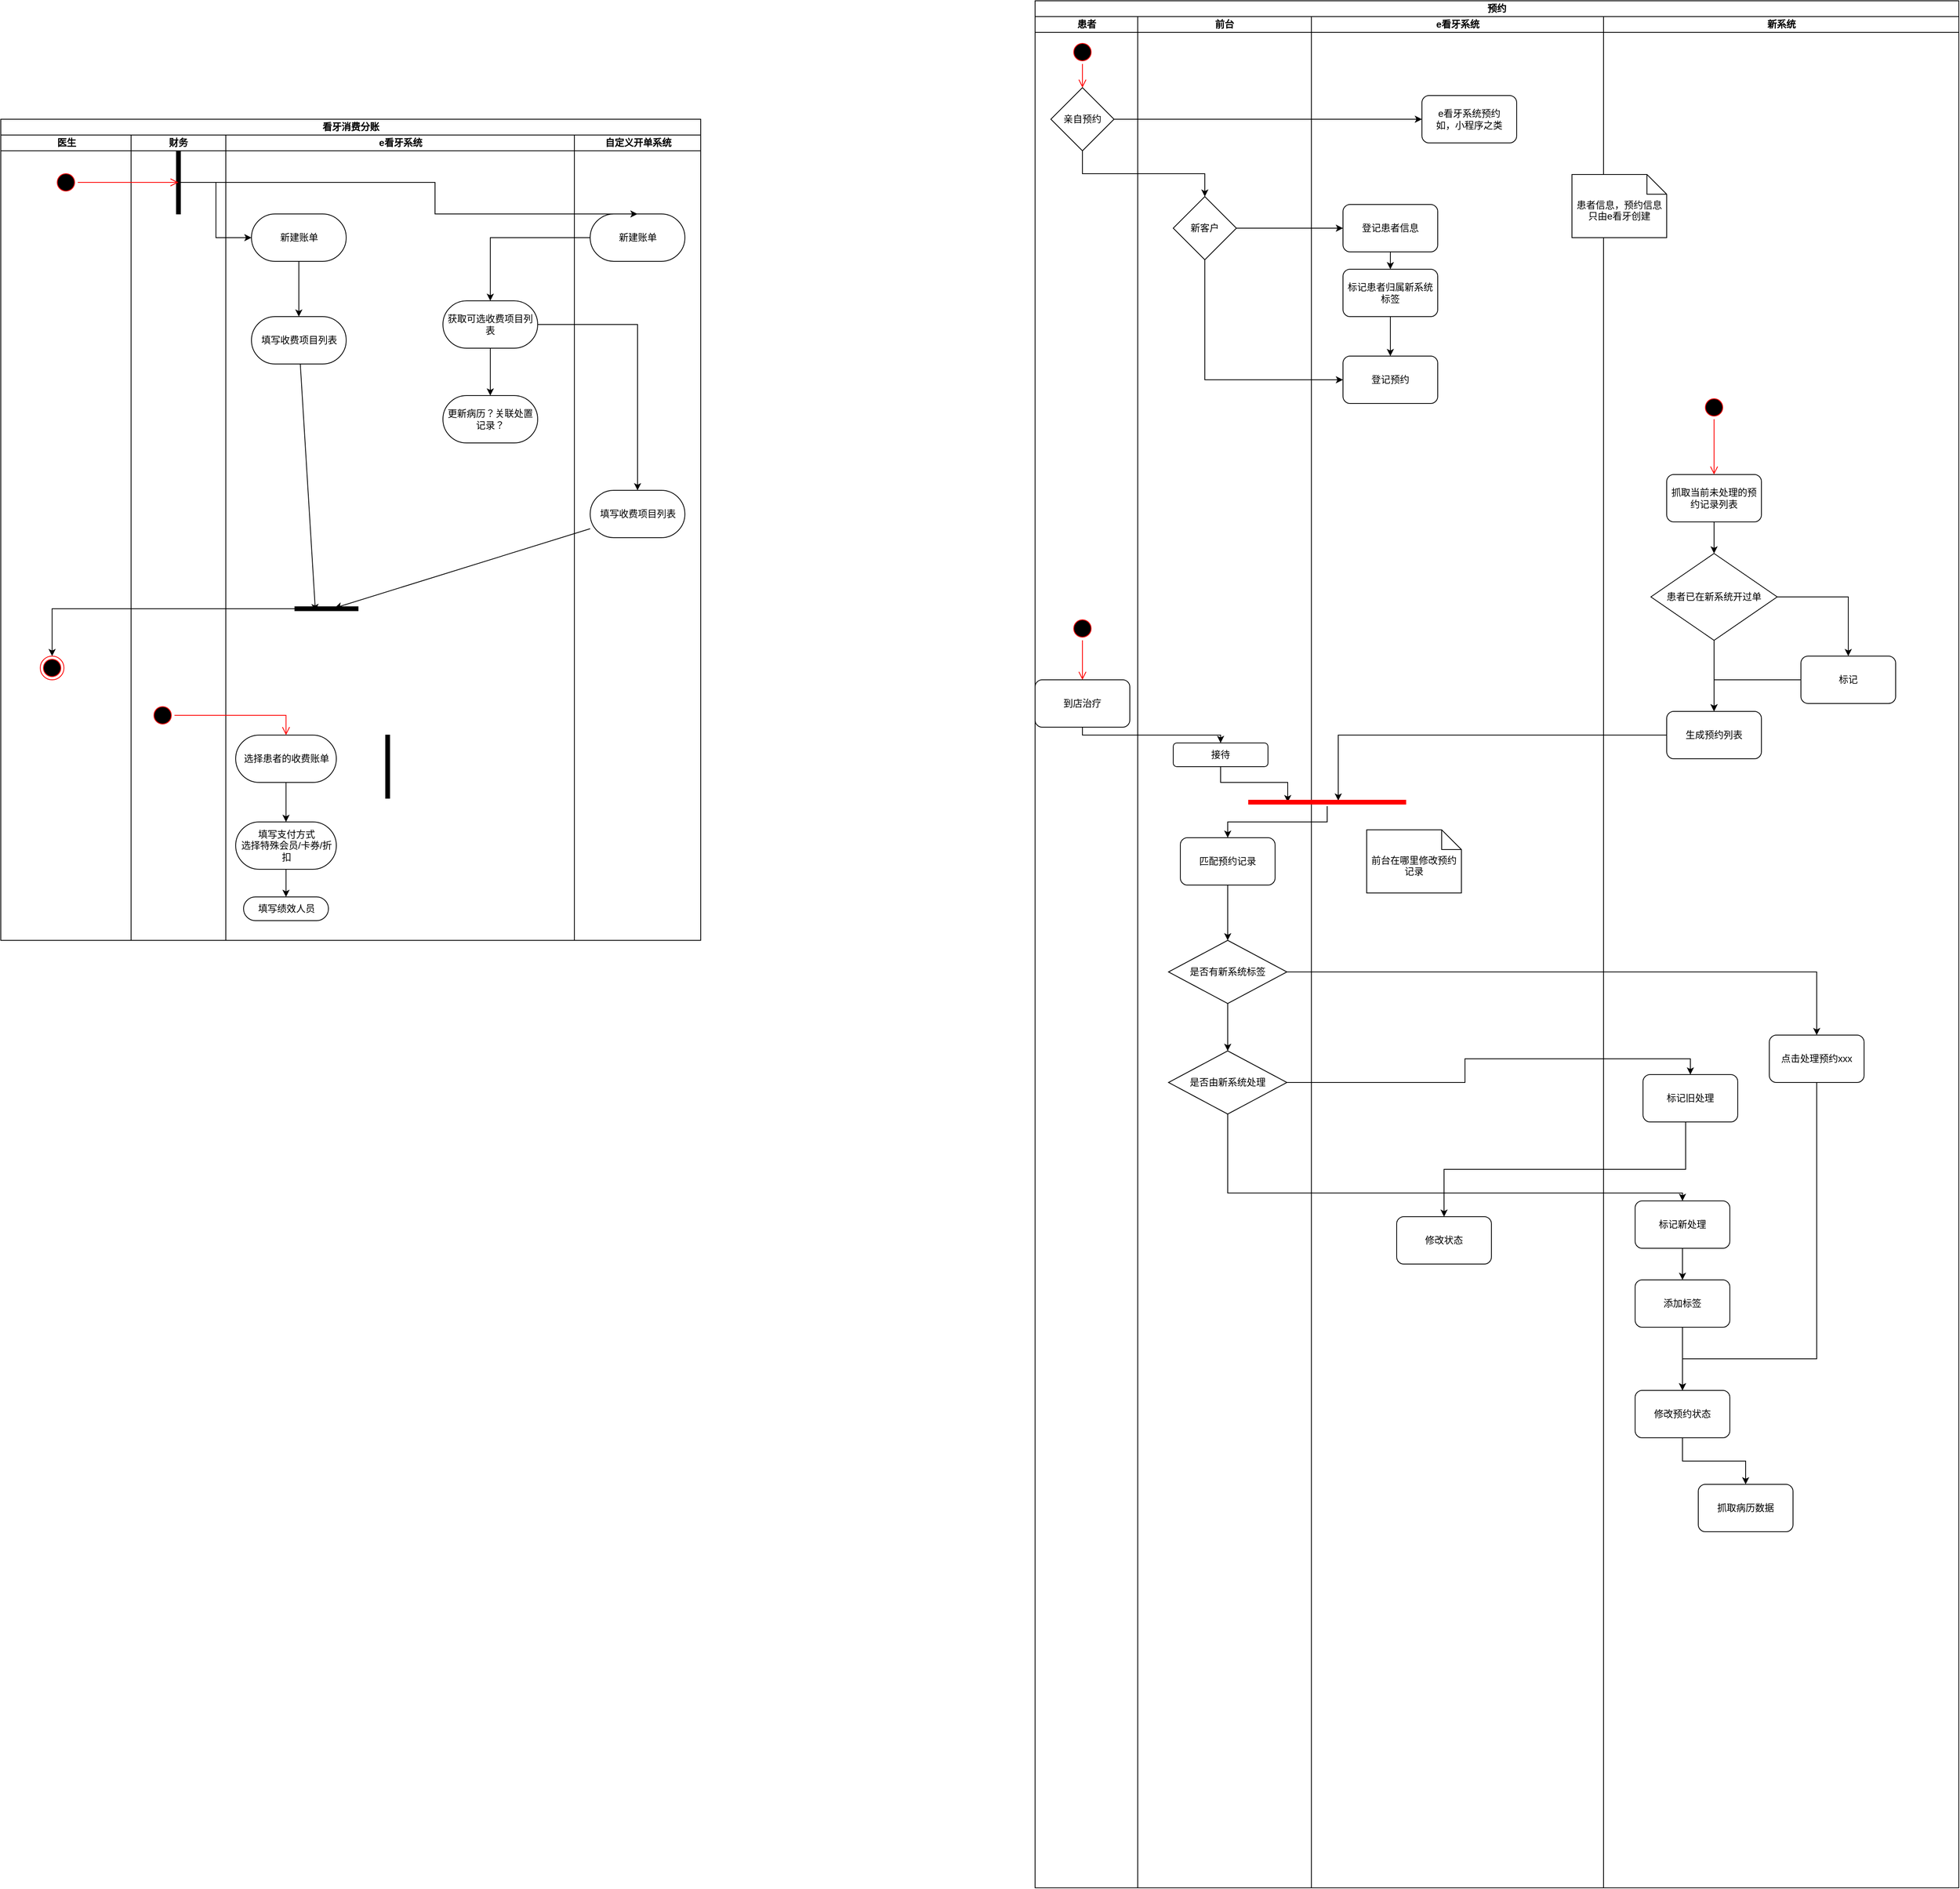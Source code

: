 <mxfile version="22.1.18" type="github">
  <diagram id="prtHgNgQTEPvFCAcTncT" name="Page-1">
    <mxGraphModel dx="1338" dy="2212" grid="1" gridSize="10" guides="1" tooltips="1" connect="1" arrows="1" fold="1" page="1" pageScale="1" pageWidth="827" pageHeight="1169" math="0" shadow="0">
      <root>
        <mxCell id="0" />
        <mxCell id="1" parent="0" />
        <mxCell id="NN635VMZ_w_ewftMYnQy-2" value="&lt;div&gt;看牙消费分账&lt;/div&gt;" style="swimlane;html=1;childLayout=stackLayout;resizeParent=1;resizeParentMax=0;startSize=20;whiteSpace=wrap;" parent="1" vertex="1">
          <mxGeometry x="190" y="-590" width="886.5" height="1040" as="geometry" />
        </mxCell>
        <mxCell id="NN635VMZ_w_ewftMYnQy-3" value="医生" style="swimlane;html=1;startSize=20;" parent="NN635VMZ_w_ewftMYnQy-2" vertex="1">
          <mxGeometry y="20" width="165" height="1020" as="geometry" />
        </mxCell>
        <mxCell id="NN635VMZ_w_ewftMYnQy-6" value="" style="ellipse;html=1;shape=startState;fillColor=#000000;strokeColor=#ff0000;" parent="NN635VMZ_w_ewftMYnQy-3" vertex="1">
          <mxGeometry x="67.5" y="45" width="30" height="30" as="geometry" />
        </mxCell>
        <mxCell id="BlmATw8NnWC_l-WFtzMo-16" value="" style="ellipse;html=1;shape=endState;fillColor=#000000;strokeColor=#ff0000;" vertex="1" parent="NN635VMZ_w_ewftMYnQy-3">
          <mxGeometry x="50" y="660" width="30" height="30" as="geometry" />
        </mxCell>
        <mxCell id="BlmATw8NnWC_l-WFtzMo-1" value="财务" style="swimlane;startSize=20;whiteSpace=wrap;html=1;" vertex="1" parent="NN635VMZ_w_ewftMYnQy-2">
          <mxGeometry x="165" y="20" width="120" height="1020" as="geometry" />
        </mxCell>
        <mxCell id="BlmATw8NnWC_l-WFtzMo-46" value="" style="html=1;points=[];perimeter=orthogonalPerimeter;fillColor=strokeColor;" vertex="1" parent="BlmATw8NnWC_l-WFtzMo-1">
          <mxGeometry x="57.5" y="20" width="5" height="80" as="geometry" />
        </mxCell>
        <mxCell id="NN635VMZ_w_ewftMYnQy-7" value="" style="edgeStyle=orthogonalEdgeStyle;html=1;verticalAlign=bottom;endArrow=open;endSize=8;strokeColor=#ff0000;rounded=0;entryX=0.5;entryY=0.5;entryDx=0;entryDy=0;entryPerimeter=0;" parent="NN635VMZ_w_ewftMYnQy-2" source="NN635VMZ_w_ewftMYnQy-6" target="BlmATw8NnWC_l-WFtzMo-46" edge="1">
          <mxGeometry relative="1" as="geometry">
            <mxPoint x="60" y="140" as="targetPoint" />
          </mxGeometry>
        </mxCell>
        <mxCell id="NN635VMZ_w_ewftMYnQy-4" value="&lt;div&gt;e看牙系统&lt;/div&gt;" style="swimlane;html=1;startSize=20;" parent="NN635VMZ_w_ewftMYnQy-2" vertex="1">
          <mxGeometry x="285" y="20" width="441.5" height="1020" as="geometry" />
        </mxCell>
        <mxCell id="BlmATw8NnWC_l-WFtzMo-42" style="edgeStyle=orthogonalEdgeStyle;rounded=0;orthogonalLoop=1;jettySize=auto;html=1;" edge="1" parent="NN635VMZ_w_ewftMYnQy-4" source="NN635VMZ_w_ewftMYnQy-23" target="BlmATw8NnWC_l-WFtzMo-2">
          <mxGeometry relative="1" as="geometry" />
        </mxCell>
        <mxCell id="NN635VMZ_w_ewftMYnQy-23" value="&lt;div&gt;新建账单&lt;/div&gt;" style="rounded=1;whiteSpace=wrap;html=1;arcSize=50;" parent="NN635VMZ_w_ewftMYnQy-4" vertex="1">
          <mxGeometry x="32.5" y="100" width="120" height="60" as="geometry" />
        </mxCell>
        <mxCell id="BlmATw8NnWC_l-WFtzMo-2" value="&lt;div&gt;填写收费项目列表&lt;/div&gt;" style="rounded=1;whiteSpace=wrap;html=1;arcSize=50;" vertex="1" parent="NN635VMZ_w_ewftMYnQy-4">
          <mxGeometry x="32.5" y="230" width="120" height="60" as="geometry" />
        </mxCell>
        <mxCell id="BlmATw8NnWC_l-WFtzMo-36" value="" style="html=1;points=[];perimeter=orthogonalPerimeter;fillColor=strokeColor;rotation=90;" vertex="1" parent="NN635VMZ_w_ewftMYnQy-4">
          <mxGeometry x="125" y="560" width="5" height="80" as="geometry" />
        </mxCell>
        <mxCell id="BlmATw8NnWC_l-WFtzMo-40" style="rounded=0;orthogonalLoop=1;jettySize=auto;html=1;entryX=1.1;entryY=0.675;entryDx=0;entryDy=0;entryPerimeter=0;" edge="1" parent="NN635VMZ_w_ewftMYnQy-4" source="BlmATw8NnWC_l-WFtzMo-2" target="BlmATw8NnWC_l-WFtzMo-36">
          <mxGeometry relative="1" as="geometry" />
        </mxCell>
        <mxCell id="BlmATw8NnWC_l-WFtzMo-12" value="" style="ellipse;html=1;shape=startState;fillColor=#000000;strokeColor=#ff0000;" vertex="1" parent="NN635VMZ_w_ewftMYnQy-4">
          <mxGeometry x="-95" y="720" width="30" height="30" as="geometry" />
        </mxCell>
        <mxCell id="BlmATw8NnWC_l-WFtzMo-20" value="" style="edgeStyle=orthogonalEdgeStyle;rounded=0;orthogonalLoop=1;jettySize=auto;html=1;" edge="1" parent="NN635VMZ_w_ewftMYnQy-4" source="BlmATw8NnWC_l-WFtzMo-22" target="BlmATw8NnWC_l-WFtzMo-19">
          <mxGeometry relative="1" as="geometry" />
        </mxCell>
        <mxCell id="BlmATw8NnWC_l-WFtzMo-18" value="&lt;div&gt;选择患者的收费账单&lt;/div&gt;" style="html=1;dashed=0;whiteSpace=wrap;shape=mxgraph.dfd.start" vertex="1" parent="NN635VMZ_w_ewftMYnQy-4">
          <mxGeometry x="12.5" y="760" width="127.5" height="60" as="geometry" />
        </mxCell>
        <mxCell id="BlmATw8NnWC_l-WFtzMo-19" value="&lt;div&gt;填写绩效人员&lt;/div&gt;" style="html=1;dashed=0;whiteSpace=wrap;shape=mxgraph.dfd.start" vertex="1" parent="NN635VMZ_w_ewftMYnQy-4">
          <mxGeometry x="22.5" y="965" width="107.5" height="30" as="geometry" />
        </mxCell>
        <mxCell id="BlmATw8NnWC_l-WFtzMo-22" value="&lt;div&gt;填写支付方式&lt;/div&gt;&lt;div&gt;选择特殊会员/卡券/折扣&lt;/div&gt;" style="html=1;dashed=0;whiteSpace=wrap;shape=mxgraph.dfd.start" vertex="1" parent="NN635VMZ_w_ewftMYnQy-4">
          <mxGeometry x="12.5" y="870" width="127.5" height="60" as="geometry" />
        </mxCell>
        <mxCell id="BlmATw8NnWC_l-WFtzMo-24" value="" style="edgeStyle=orthogonalEdgeStyle;rounded=0;orthogonalLoop=1;jettySize=auto;html=1;" edge="1" parent="NN635VMZ_w_ewftMYnQy-4" source="BlmATw8NnWC_l-WFtzMo-18" target="BlmATw8NnWC_l-WFtzMo-22">
          <mxGeometry relative="1" as="geometry">
            <mxPoint x="528" y="440" as="sourcePoint" />
            <mxPoint x="528" y="520" as="targetPoint" />
          </mxGeometry>
        </mxCell>
        <mxCell id="BlmATw8NnWC_l-WFtzMo-13" value="" style="edgeStyle=orthogonalEdgeStyle;html=1;verticalAlign=bottom;endArrow=open;endSize=8;strokeColor=#ff0000;rounded=0;" edge="1" source="BlmATw8NnWC_l-WFtzMo-12" parent="NN635VMZ_w_ewftMYnQy-4" target="BlmATw8NnWC_l-WFtzMo-18">
          <mxGeometry relative="1" as="geometry">
            <mxPoint x="-80" y="810" as="targetPoint" />
          </mxGeometry>
        </mxCell>
        <mxCell id="BlmATw8NnWC_l-WFtzMo-35" value="" style="html=1;points=[];perimeter=orthogonalPerimeter;fillColor=strokeColor;" vertex="1" parent="NN635VMZ_w_ewftMYnQy-4">
          <mxGeometry x="202.5" y="760" width="5" height="80" as="geometry" />
        </mxCell>
        <mxCell id="BlmATw8NnWC_l-WFtzMo-58" value="" style="edgeStyle=orthogonalEdgeStyle;rounded=0;orthogonalLoop=1;jettySize=auto;html=1;" edge="1" parent="NN635VMZ_w_ewftMYnQy-4" source="BlmATw8NnWC_l-WFtzMo-53" target="BlmATw8NnWC_l-WFtzMo-57">
          <mxGeometry relative="1" as="geometry" />
        </mxCell>
        <mxCell id="BlmATw8NnWC_l-WFtzMo-53" value="获取可选收费项目列表" style="rounded=1;whiteSpace=wrap;html=1;arcSize=50;" vertex="1" parent="NN635VMZ_w_ewftMYnQy-4">
          <mxGeometry x="275" y="210" width="120" height="60" as="geometry" />
        </mxCell>
        <mxCell id="BlmATw8NnWC_l-WFtzMo-57" value="&lt;div&gt;更新病历？关联处置记录？&lt;/div&gt;" style="rounded=1;whiteSpace=wrap;html=1;arcSize=50;" vertex="1" parent="NN635VMZ_w_ewftMYnQy-4">
          <mxGeometry x="275" y="330" width="120" height="60" as="geometry" />
        </mxCell>
        <mxCell id="BlmATw8NnWC_l-WFtzMo-27" value="&amp;nbsp;" style="shape=image;html=1;verticalAlign=top;verticalLabelPosition=bottom;labelBackgroundColor=#ffffff;imageAspect=0;aspect=fixed;image=https://saas.bk-cdn.com/t/85ce448e-bb65-4fd8-bacd-82db385941dc/u/5a8fc4cb-9b47-4f46-bc4c-df9f76cc293e/1658370781379/image.png;" vertex="1" parent="NN635VMZ_w_ewftMYnQy-4">
          <mxGeometry x="228.5" y="790" width="213" height="128" as="geometry" />
        </mxCell>
        <mxCell id="NN635VMZ_w_ewftMYnQy-5" value="&lt;div&gt;自定义开单系统&lt;/div&gt;" style="swimlane;html=1;startSize=20;" parent="NN635VMZ_w_ewftMYnQy-2" vertex="1">
          <mxGeometry x="726.5" y="20" width="160" height="1020" as="geometry" />
        </mxCell>
        <mxCell id="BlmATw8NnWC_l-WFtzMo-43" value="&lt;div&gt;新建账单&lt;/div&gt;" style="rounded=1;whiteSpace=wrap;html=1;arcSize=50;" vertex="1" parent="NN635VMZ_w_ewftMYnQy-5">
          <mxGeometry x="20" y="100" width="120" height="60" as="geometry" />
        </mxCell>
        <mxCell id="BlmATw8NnWC_l-WFtzMo-44" value="&lt;div&gt;填写收费项目列表&lt;/div&gt;" style="rounded=1;whiteSpace=wrap;html=1;arcSize=50;" vertex="1" parent="NN635VMZ_w_ewftMYnQy-5">
          <mxGeometry x="20" y="450" width="120" height="60" as="geometry" />
        </mxCell>
        <mxCell id="BlmATw8NnWC_l-WFtzMo-38" style="rounded=0;orthogonalLoop=1;jettySize=auto;html=1;entryX=0.3;entryY=0.369;entryDx=0;entryDy=0;entryPerimeter=0;" edge="1" parent="NN635VMZ_w_ewftMYnQy-2" source="BlmATw8NnWC_l-WFtzMo-44" target="BlmATw8NnWC_l-WFtzMo-36">
          <mxGeometry relative="1" as="geometry">
            <mxPoint x="500" y="317.587" as="sourcePoint" />
          </mxGeometry>
        </mxCell>
        <mxCell id="BlmATw8NnWC_l-WFtzMo-41" style="edgeStyle=orthogonalEdgeStyle;rounded=0;orthogonalLoop=1;jettySize=auto;html=1;" edge="1" parent="NN635VMZ_w_ewftMYnQy-2" source="BlmATw8NnWC_l-WFtzMo-36" target="BlmATw8NnWC_l-WFtzMo-16">
          <mxGeometry relative="1" as="geometry" />
        </mxCell>
        <mxCell id="BlmATw8NnWC_l-WFtzMo-50" value="" style="edgeStyle=orthogonalEdgeStyle;rounded=0;orthogonalLoop=1;jettySize=auto;html=1;" edge="1" parent="NN635VMZ_w_ewftMYnQy-2" source="BlmATw8NnWC_l-WFtzMo-46" target="NN635VMZ_w_ewftMYnQy-23">
          <mxGeometry relative="1" as="geometry" />
        </mxCell>
        <mxCell id="BlmATw8NnWC_l-WFtzMo-51" style="edgeStyle=orthogonalEdgeStyle;rounded=0;orthogonalLoop=1;jettySize=auto;html=1;entryX=0.5;entryY=0;entryDx=0;entryDy=0;" edge="1" parent="NN635VMZ_w_ewftMYnQy-2" source="BlmATw8NnWC_l-WFtzMo-46" target="BlmATw8NnWC_l-WFtzMo-43">
          <mxGeometry relative="1" as="geometry">
            <Array as="points">
              <mxPoint x="550" y="80" />
              <mxPoint x="550" y="120" />
            </Array>
          </mxGeometry>
        </mxCell>
        <mxCell id="BlmATw8NnWC_l-WFtzMo-45" style="edgeStyle=orthogonalEdgeStyle;rounded=0;orthogonalLoop=1;jettySize=auto;html=1;" edge="1" parent="NN635VMZ_w_ewftMYnQy-2" source="BlmATw8NnWC_l-WFtzMo-53" target="BlmATw8NnWC_l-WFtzMo-44">
          <mxGeometry relative="1" as="geometry" />
        </mxCell>
        <mxCell id="BlmATw8NnWC_l-WFtzMo-54" value="" style="edgeStyle=orthogonalEdgeStyle;rounded=0;orthogonalLoop=1;jettySize=auto;html=1;" edge="1" parent="NN635VMZ_w_ewftMYnQy-2" source="BlmATw8NnWC_l-WFtzMo-43" target="BlmATw8NnWC_l-WFtzMo-53">
          <mxGeometry relative="1" as="geometry">
            <mxPoint x="1235" y="-160" as="sourcePoint" />
            <mxPoint x="1235" y="130" as="targetPoint" />
          </mxGeometry>
        </mxCell>
        <mxCell id="BlmATw8NnWC_l-WFtzMo-28" value="" style="shape=image;html=1;verticalAlign=top;verticalLabelPosition=bottom;labelBackgroundColor=#ffffff;imageAspect=0;aspect=fixed;image=https://saas.bk-cdn.com/t/85ce448e-bb65-4fd8-bacd-82db385941dc/u/5a8fc4cb-9b47-4f46-bc4c-df9f76cc293e/1658370717369/image.png;" vertex="1" parent="1">
          <mxGeometry x="1050" y="-300" width="339" height="128" as="geometry" />
        </mxCell>
        <mxCell id="NN635VMZ_w_ewftMYnQy-15" value="预约" style="swimlane;html=1;childLayout=stackLayout;resizeParent=1;resizeParentMax=0;startSize=20;whiteSpace=wrap;" parent="1" vertex="1">
          <mxGeometry x="1500" y="-740" width="1170" height="2390" as="geometry" />
        </mxCell>
        <mxCell id="NN635VMZ_w_ewftMYnQy-16" value="患者" style="swimlane;html=1;startSize=20;" parent="NN635VMZ_w_ewftMYnQy-15" vertex="1">
          <mxGeometry y="20" width="130" height="2370" as="geometry" />
        </mxCell>
        <mxCell id="NN635VMZ_w_ewftMYnQy-17" value="" style="ellipse;html=1;shape=startState;fillColor=#000000;strokeColor=#ff0000;" parent="NN635VMZ_w_ewftMYnQy-16" vertex="1">
          <mxGeometry x="45" y="30" width="30" height="30" as="geometry" />
        </mxCell>
        <mxCell id="BlmATw8NnWC_l-WFtzMo-63" value="亲自预约" style="rhombus;whiteSpace=wrap;html=1;" vertex="1" parent="NN635VMZ_w_ewftMYnQy-16">
          <mxGeometry x="20" y="90" width="80" height="80" as="geometry" />
        </mxCell>
        <mxCell id="NN635VMZ_w_ewftMYnQy-18" value="" style="edgeStyle=orthogonalEdgeStyle;html=1;verticalAlign=bottom;endArrow=open;endSize=8;strokeColor=#ff0000;rounded=0;" parent="NN635VMZ_w_ewftMYnQy-16" source="NN635VMZ_w_ewftMYnQy-17" edge="1" target="BlmATw8NnWC_l-WFtzMo-63">
          <mxGeometry relative="1" as="geometry">
            <mxPoint x="180" y="100" as="targetPoint" />
          </mxGeometry>
        </mxCell>
        <mxCell id="BlmATw8NnWC_l-WFtzMo-98" value="" style="ellipse;html=1;shape=startState;fillColor=#000000;strokeColor=#ff0000;" vertex="1" parent="NN635VMZ_w_ewftMYnQy-16">
          <mxGeometry x="45" y="760" width="30" height="30" as="geometry" />
        </mxCell>
        <mxCell id="BlmATw8NnWC_l-WFtzMo-107" value="到店治疗" style="rounded=1;whiteSpace=wrap;html=1;" vertex="1" parent="NN635VMZ_w_ewftMYnQy-16">
          <mxGeometry y="840" width="120" height="60" as="geometry" />
        </mxCell>
        <mxCell id="BlmATw8NnWC_l-WFtzMo-99" value="" style="edgeStyle=orthogonalEdgeStyle;html=1;verticalAlign=bottom;endArrow=open;endSize=8;strokeColor=#ff0000;rounded=0;" edge="1" source="BlmATw8NnWC_l-WFtzMo-98" parent="NN635VMZ_w_ewftMYnQy-16" target="BlmATw8NnWC_l-WFtzMo-107">
          <mxGeometry relative="1" as="geometry">
            <mxPoint x="465" y="820" as="targetPoint" />
          </mxGeometry>
        </mxCell>
        <mxCell id="BlmATw8NnWC_l-WFtzMo-64" style="edgeStyle=orthogonalEdgeStyle;rounded=0;orthogonalLoop=1;jettySize=auto;html=1;" edge="1" parent="NN635VMZ_w_ewftMYnQy-15" source="BlmATw8NnWC_l-WFtzMo-63" target="BlmATw8NnWC_l-WFtzMo-60">
          <mxGeometry relative="1" as="geometry" />
        </mxCell>
        <mxCell id="BlmATw8NnWC_l-WFtzMo-68" style="edgeStyle=orthogonalEdgeStyle;rounded=0;orthogonalLoop=1;jettySize=auto;html=1;exitX=0.5;exitY=1;exitDx=0;exitDy=0;" edge="1" parent="NN635VMZ_w_ewftMYnQy-15" source="BlmATw8NnWC_l-WFtzMo-63" target="BlmATw8NnWC_l-WFtzMo-71">
          <mxGeometry relative="1" as="geometry" />
        </mxCell>
        <mxCell id="BlmATw8NnWC_l-WFtzMo-80" style="edgeStyle=orthogonalEdgeStyle;rounded=0;orthogonalLoop=1;jettySize=auto;html=1;" edge="1" parent="NN635VMZ_w_ewftMYnQy-15" source="BlmATw8NnWC_l-WFtzMo-71" target="BlmATw8NnWC_l-WFtzMo-76">
          <mxGeometry relative="1" as="geometry" />
        </mxCell>
        <mxCell id="BlmATw8NnWC_l-WFtzMo-75" style="edgeStyle=orthogonalEdgeStyle;rounded=0;orthogonalLoop=1;jettySize=auto;html=1;exitX=0.5;exitY=1;exitDx=0;exitDy=0;" edge="1" parent="NN635VMZ_w_ewftMYnQy-15" source="BlmATw8NnWC_l-WFtzMo-71" target="BlmATw8NnWC_l-WFtzMo-67">
          <mxGeometry relative="1" as="geometry">
            <Array as="points">
              <mxPoint x="215" y="480" />
            </Array>
          </mxGeometry>
        </mxCell>
        <mxCell id="BlmATw8NnWC_l-WFtzMo-62" value="前台" style="swimlane;startSize=20;whiteSpace=wrap;html=1;" vertex="1" parent="NN635VMZ_w_ewftMYnQy-15">
          <mxGeometry x="130" y="20" width="220" height="2370" as="geometry" />
        </mxCell>
        <mxCell id="BlmATw8NnWC_l-WFtzMo-71" value="&lt;div&gt;新客户&lt;/div&gt;" style="rhombus;whiteSpace=wrap;html=1;" vertex="1" parent="BlmATw8NnWC_l-WFtzMo-62">
          <mxGeometry x="45" y="228" width="80" height="80" as="geometry" />
        </mxCell>
        <mxCell id="BlmATw8NnWC_l-WFtzMo-88" value="是否由新系统处理" style="rhombus;whiteSpace=wrap;html=1;" vertex="1" parent="BlmATw8NnWC_l-WFtzMo-62">
          <mxGeometry x="39" y="1310" width="150" height="80" as="geometry" />
        </mxCell>
        <mxCell id="BlmATw8NnWC_l-WFtzMo-125" value="接待" style="rounded=1;whiteSpace=wrap;html=1;" vertex="1" parent="BlmATw8NnWC_l-WFtzMo-62">
          <mxGeometry x="45" y="920" width="120" height="30" as="geometry" />
        </mxCell>
        <mxCell id="BlmATw8NnWC_l-WFtzMo-149" style="edgeStyle=orthogonalEdgeStyle;rounded=0;orthogonalLoop=1;jettySize=auto;html=1;" edge="1" parent="BlmATw8NnWC_l-WFtzMo-62" source="BlmATw8NnWC_l-WFtzMo-144" target="BlmATw8NnWC_l-WFtzMo-88">
          <mxGeometry relative="1" as="geometry" />
        </mxCell>
        <mxCell id="BlmATw8NnWC_l-WFtzMo-109" value="匹配预约记录" style="rounded=1;whiteSpace=wrap;html=1;" vertex="1" parent="BlmATw8NnWC_l-WFtzMo-62">
          <mxGeometry x="54" y="1040" width="120" height="60" as="geometry" />
        </mxCell>
        <mxCell id="BlmATw8NnWC_l-WFtzMo-150" value="" style="edgeStyle=orthogonalEdgeStyle;rounded=0;orthogonalLoop=1;jettySize=auto;html=1;" edge="1" parent="BlmATw8NnWC_l-WFtzMo-62" source="BlmATw8NnWC_l-WFtzMo-109" target="BlmATw8NnWC_l-WFtzMo-144">
          <mxGeometry relative="1" as="geometry">
            <mxPoint x="1714" y="400" as="sourcePoint" />
            <mxPoint x="1705" y="520" as="targetPoint" />
          </mxGeometry>
        </mxCell>
        <mxCell id="BlmATw8NnWC_l-WFtzMo-144" value="&lt;div&gt;是否有新系统标签&lt;/div&gt;" style="rhombus;whiteSpace=wrap;html=1;" vertex="1" parent="BlmATw8NnWC_l-WFtzMo-62">
          <mxGeometry x="39" y="1170" width="150" height="80" as="geometry" />
        </mxCell>
        <mxCell id="BlmATw8NnWC_l-WFtzMo-108" style="edgeStyle=orthogonalEdgeStyle;rounded=0;orthogonalLoop=1;jettySize=auto;html=1;entryX=0.5;entryY=0;entryDx=0;entryDy=0;exitX=0.5;exitY=1;exitDx=0;exitDy=0;" edge="1" parent="NN635VMZ_w_ewftMYnQy-15" source="BlmATw8NnWC_l-WFtzMo-107" target="BlmATw8NnWC_l-WFtzMo-125">
          <mxGeometry relative="1" as="geometry">
            <Array as="points">
              <mxPoint x="60" y="930" />
              <mxPoint x="235" y="930" />
            </Array>
          </mxGeometry>
        </mxCell>
        <mxCell id="BlmATw8NnWC_l-WFtzMo-115" style="edgeStyle=orthogonalEdgeStyle;rounded=0;orthogonalLoop=1;jettySize=auto;html=1;entryX=0.5;entryY=0;entryDx=0;entryDy=0;exitX=0.5;exitY=1;exitDx=0;exitDy=0;" edge="1" parent="NN635VMZ_w_ewftMYnQy-15" source="BlmATw8NnWC_l-WFtzMo-88" target="BlmATw8NnWC_l-WFtzMo-113">
          <mxGeometry relative="1" as="geometry">
            <Array as="points">
              <mxPoint x="244" y="1510" />
              <mxPoint x="820" y="1510" />
            </Array>
          </mxGeometry>
        </mxCell>
        <mxCell id="BlmATw8NnWC_l-WFtzMo-142" style="edgeStyle=orthogonalEdgeStyle;rounded=0;orthogonalLoop=1;jettySize=auto;html=1;entryX=0.57;entryY=0.3;entryDx=0;entryDy=0;entryPerimeter=0;" edge="1" parent="NN635VMZ_w_ewftMYnQy-15" source="BlmATw8NnWC_l-WFtzMo-104" target="BlmATw8NnWC_l-WFtzMo-128">
          <mxGeometry relative="1" as="geometry" />
        </mxCell>
        <mxCell id="BlmATw8NnWC_l-WFtzMo-146" style="edgeStyle=orthogonalEdgeStyle;rounded=0;orthogonalLoop=1;jettySize=auto;html=1;entryX=0.25;entryY=0.5;entryDx=0;entryDy=0;entryPerimeter=0;" edge="1" parent="NN635VMZ_w_ewftMYnQy-15" source="BlmATw8NnWC_l-WFtzMo-125" target="BlmATw8NnWC_l-WFtzMo-128">
          <mxGeometry relative="1" as="geometry" />
        </mxCell>
        <mxCell id="BlmATw8NnWC_l-WFtzMo-147" style="edgeStyle=orthogonalEdgeStyle;rounded=0;orthogonalLoop=1;jettySize=auto;html=1;" edge="1" parent="NN635VMZ_w_ewftMYnQy-15" source="BlmATw8NnWC_l-WFtzMo-128" target="BlmATw8NnWC_l-WFtzMo-109">
          <mxGeometry relative="1" as="geometry" />
        </mxCell>
        <mxCell id="BlmATw8NnWC_l-WFtzMo-151" style="edgeStyle=orthogonalEdgeStyle;rounded=0;orthogonalLoop=1;jettySize=auto;html=1;entryX=0.5;entryY=0;entryDx=0;entryDy=0;" edge="1" parent="NN635VMZ_w_ewftMYnQy-15" source="BlmATw8NnWC_l-WFtzMo-144" target="BlmATw8NnWC_l-WFtzMo-114">
          <mxGeometry relative="1" as="geometry">
            <Array as="points">
              <mxPoint x="990" y="1230" />
            </Array>
          </mxGeometry>
        </mxCell>
        <mxCell id="BlmATw8NnWC_l-WFtzMo-160" style="edgeStyle=orthogonalEdgeStyle;rounded=0;orthogonalLoop=1;jettySize=auto;html=1;entryX=0.5;entryY=0;entryDx=0;entryDy=0;" edge="1" parent="NN635VMZ_w_ewftMYnQy-15" source="BlmATw8NnWC_l-WFtzMo-88" target="BlmATw8NnWC_l-WFtzMo-159">
          <mxGeometry relative="1" as="geometry" />
        </mxCell>
        <mxCell id="NN635VMZ_w_ewftMYnQy-19" value="&lt;div&gt;e看牙系统&lt;/div&gt;" style="swimlane;html=1;startSize=20;" parent="NN635VMZ_w_ewftMYnQy-15" vertex="1">
          <mxGeometry x="350" y="20" width="370" height="2370" as="geometry" />
        </mxCell>
        <mxCell id="BlmATw8NnWC_l-WFtzMo-60" value="&lt;div&gt;e看牙系统预约&lt;/div&gt;&lt;div&gt;如，小程序之类&lt;/div&gt;" style="rounded=1;whiteSpace=wrap;html=1;" vertex="1" parent="NN635VMZ_w_ewftMYnQy-19">
          <mxGeometry x="140" y="100" width="120" height="60" as="geometry" />
        </mxCell>
        <mxCell id="BlmATw8NnWC_l-WFtzMo-67" value="登记预约" style="rounded=1;whiteSpace=wrap;html=1;" vertex="1" parent="NN635VMZ_w_ewftMYnQy-19">
          <mxGeometry x="40" y="430" width="120" height="60" as="geometry" />
        </mxCell>
        <mxCell id="BlmATw8NnWC_l-WFtzMo-90" style="edgeStyle=orthogonalEdgeStyle;rounded=0;orthogonalLoop=1;jettySize=auto;html=1;" edge="1" parent="NN635VMZ_w_ewftMYnQy-19" source="BlmATw8NnWC_l-WFtzMo-122" target="BlmATw8NnWC_l-WFtzMo-67">
          <mxGeometry relative="1" as="geometry" />
        </mxCell>
        <mxCell id="BlmATw8NnWC_l-WFtzMo-76" value="登记患者信息" style="rounded=1;whiteSpace=wrap;html=1;" vertex="1" parent="NN635VMZ_w_ewftMYnQy-19">
          <mxGeometry x="40" y="238" width="120" height="60" as="geometry" />
        </mxCell>
        <mxCell id="BlmATw8NnWC_l-WFtzMo-124" value="" style="edgeStyle=orthogonalEdgeStyle;rounded=0;orthogonalLoop=1;jettySize=auto;html=1;" edge="1" parent="NN635VMZ_w_ewftMYnQy-19" source="BlmATw8NnWC_l-WFtzMo-76" target="BlmATw8NnWC_l-WFtzMo-122">
          <mxGeometry relative="1" as="geometry">
            <mxPoint x="1910" y="-402" as="sourcePoint" />
            <mxPoint x="1910" y="-270" as="targetPoint" />
          </mxGeometry>
        </mxCell>
        <mxCell id="BlmATw8NnWC_l-WFtzMo-122" value="&lt;div&gt;标记患者归属新系统标签&lt;/div&gt;" style="rounded=1;whiteSpace=wrap;html=1;" vertex="1" parent="NN635VMZ_w_ewftMYnQy-19">
          <mxGeometry x="40" y="320" width="120" height="60" as="geometry" />
        </mxCell>
        <mxCell id="BlmATw8NnWC_l-WFtzMo-143" value="前台在哪里修改预约记录" style="shape=note2;boundedLbl=1;whiteSpace=wrap;html=1;size=25;verticalAlign=top;align=center;" vertex="1" parent="NN635VMZ_w_ewftMYnQy-19">
          <mxGeometry x="70" y="1030" width="120" height="80" as="geometry" />
        </mxCell>
        <mxCell id="BlmATw8NnWC_l-WFtzMo-128" value="" style="shape=line;html=1;strokeWidth=6;strokeColor=#ff0000;" vertex="1" parent="NN635VMZ_w_ewftMYnQy-19">
          <mxGeometry x="-80" y="990" width="200" height="10" as="geometry" />
        </mxCell>
        <mxCell id="BlmATw8NnWC_l-WFtzMo-162" value="&lt;div&gt;修改状态&lt;/div&gt;" style="whiteSpace=wrap;html=1;rounded=1;" vertex="1" parent="NN635VMZ_w_ewftMYnQy-19">
          <mxGeometry x="108" y="1520" width="120" height="60" as="geometry" />
        </mxCell>
        <mxCell id="NN635VMZ_w_ewftMYnQy-20" value="&lt;div&gt;新系统&lt;/div&gt;" style="swimlane;html=1;startSize=20;" parent="NN635VMZ_w_ewftMYnQy-15" vertex="1">
          <mxGeometry x="720" y="20" width="450" height="2370" as="geometry" />
        </mxCell>
        <mxCell id="BlmATw8NnWC_l-WFtzMo-94" value="&lt;div&gt;患者信息，预约信息只由e看牙创建&lt;/div&gt;&lt;div&gt;&lt;br&gt;&lt;/div&gt;" style="shape=note2;boundedLbl=1;whiteSpace=wrap;html=1;size=25;verticalAlign=top;align=center;" vertex="1" parent="NN635VMZ_w_ewftMYnQy-20">
          <mxGeometry x="-40" y="200" width="120" height="80" as="geometry" />
        </mxCell>
        <mxCell id="BlmATw8NnWC_l-WFtzMo-114" value="点击处理预约xxx" style="rounded=1;whiteSpace=wrap;html=1;" vertex="1" parent="NN635VMZ_w_ewftMYnQy-20">
          <mxGeometry x="210" y="1290" width="120" height="60" as="geometry" />
        </mxCell>
        <mxCell id="BlmATw8NnWC_l-WFtzMo-95" style="edgeStyle=orthogonalEdgeStyle;rounded=0;orthogonalLoop=1;jettySize=auto;html=1;" edge="1" parent="NN635VMZ_w_ewftMYnQy-20" source="BlmATw8NnWC_l-WFtzMo-91" target="BlmATw8NnWC_l-WFtzMo-93">
          <mxGeometry relative="1" as="geometry" />
        </mxCell>
        <mxCell id="BlmATw8NnWC_l-WFtzMo-105" style="edgeStyle=orthogonalEdgeStyle;rounded=0;orthogonalLoop=1;jettySize=auto;html=1;" edge="1" parent="NN635VMZ_w_ewftMYnQy-20" source="BlmATw8NnWC_l-WFtzMo-91" target="BlmATw8NnWC_l-WFtzMo-104">
          <mxGeometry relative="1" as="geometry" />
        </mxCell>
        <mxCell id="BlmATw8NnWC_l-WFtzMo-91" value="患者已在新系统开过单" style="rhombus;whiteSpace=wrap;html=1;" vertex="1" parent="NN635VMZ_w_ewftMYnQy-20">
          <mxGeometry x="60" y="680" width="160" height="110" as="geometry" />
        </mxCell>
        <mxCell id="BlmATw8NnWC_l-WFtzMo-106" style="edgeStyle=orthogonalEdgeStyle;rounded=0;orthogonalLoop=1;jettySize=auto;html=1;" edge="1" parent="NN635VMZ_w_ewftMYnQy-20" source="BlmATw8NnWC_l-WFtzMo-93" target="BlmATw8NnWC_l-WFtzMo-104">
          <mxGeometry relative="1" as="geometry" />
        </mxCell>
        <mxCell id="BlmATw8NnWC_l-WFtzMo-93" value="标记" style="rounded=1;whiteSpace=wrap;html=1;" vertex="1" parent="NN635VMZ_w_ewftMYnQy-20">
          <mxGeometry x="250" y="810" width="120" height="60" as="geometry" />
        </mxCell>
        <mxCell id="BlmATw8NnWC_l-WFtzMo-104" value="生成预约列表" style="rounded=1;whiteSpace=wrap;html=1;" vertex="1" parent="NN635VMZ_w_ewftMYnQy-20">
          <mxGeometry x="80" y="880" width="120" height="60" as="geometry" />
        </mxCell>
        <mxCell id="BlmATw8NnWC_l-WFtzMo-135" value="" style="ellipse;html=1;shape=startState;fillColor=#000000;strokeColor=#ff0000;" vertex="1" parent="NN635VMZ_w_ewftMYnQy-20">
          <mxGeometry x="125" y="480" width="30" height="30" as="geometry" />
        </mxCell>
        <mxCell id="BlmATw8NnWC_l-WFtzMo-113" value="&lt;div&gt;标记新处理&lt;/div&gt;" style="rounded=1;whiteSpace=wrap;html=1;" vertex="1" parent="NN635VMZ_w_ewftMYnQy-20">
          <mxGeometry x="40" y="1500" width="120" height="60" as="geometry" />
        </mxCell>
        <mxCell id="BlmATw8NnWC_l-WFtzMo-159" value="标记旧处理" style="rounded=1;whiteSpace=wrap;html=1;" vertex="1" parent="NN635VMZ_w_ewftMYnQy-20">
          <mxGeometry x="50" y="1340" width="120" height="60" as="geometry" />
        </mxCell>
        <mxCell id="BlmATw8NnWC_l-WFtzMo-120" value="抓取病历数据" style="whiteSpace=wrap;html=1;rounded=1;" vertex="1" parent="NN635VMZ_w_ewftMYnQy-20">
          <mxGeometry x="120" y="1859" width="120" height="60" as="geometry" />
        </mxCell>
        <mxCell id="BlmATw8NnWC_l-WFtzMo-86" value="抓取当前未处理的预约记录列表" style="rounded=1;whiteSpace=wrap;html=1;" vertex="1" parent="NN635VMZ_w_ewftMYnQy-20">
          <mxGeometry x="80" y="580" width="120" height="60" as="geometry" />
        </mxCell>
        <mxCell id="BlmATw8NnWC_l-WFtzMo-92" style="edgeStyle=orthogonalEdgeStyle;rounded=0;orthogonalLoop=1;jettySize=auto;html=1;entryX=0.5;entryY=0;entryDx=0;entryDy=0;" edge="1" parent="NN635VMZ_w_ewftMYnQy-20" source="BlmATw8NnWC_l-WFtzMo-86" target="BlmATw8NnWC_l-WFtzMo-91">
          <mxGeometry relative="1" as="geometry" />
        </mxCell>
        <mxCell id="BlmATw8NnWC_l-WFtzMo-136" value="" style="edgeStyle=orthogonalEdgeStyle;html=1;verticalAlign=bottom;endArrow=open;endSize=8;strokeColor=#ff0000;rounded=0;" edge="1" source="BlmATw8NnWC_l-WFtzMo-135" parent="NN635VMZ_w_ewftMYnQy-20" target="BlmATw8NnWC_l-WFtzMo-86">
          <mxGeometry relative="1" as="geometry">
            <mxPoint x="-55" y="850" as="targetPoint" />
          </mxGeometry>
        </mxCell>
        <mxCell id="BlmATw8NnWC_l-WFtzMo-152" value="添加标签" style="rounded=1;whiteSpace=wrap;html=1;" vertex="1" parent="NN635VMZ_w_ewftMYnQy-20">
          <mxGeometry x="40" y="1600" width="120" height="60" as="geometry" />
        </mxCell>
        <mxCell id="BlmATw8NnWC_l-WFtzMo-155" style="edgeStyle=orthogonalEdgeStyle;rounded=0;orthogonalLoop=1;jettySize=auto;html=1;entryX=0.5;entryY=0;entryDx=0;entryDy=0;" edge="1" parent="NN635VMZ_w_ewftMYnQy-20" source="BlmATw8NnWC_l-WFtzMo-113" target="BlmATw8NnWC_l-WFtzMo-152">
          <mxGeometry relative="1" as="geometry" />
        </mxCell>
        <mxCell id="BlmATw8NnWC_l-WFtzMo-117" value="修改预约状态" style="rounded=1;whiteSpace=wrap;html=1;" vertex="1" parent="NN635VMZ_w_ewftMYnQy-20">
          <mxGeometry x="40" y="1740" width="120" height="60" as="geometry" />
        </mxCell>
        <mxCell id="BlmATw8NnWC_l-WFtzMo-132" value="" style="edgeStyle=orthogonalEdgeStyle;rounded=0;orthogonalLoop=1;jettySize=auto;html=1;entryX=0.5;entryY=0;entryDx=0;entryDy=0;" edge="1" parent="NN635VMZ_w_ewftMYnQy-20" source="BlmATw8NnWC_l-WFtzMo-114" target="BlmATw8NnWC_l-WFtzMo-117">
          <mxGeometry relative="1" as="geometry">
            <mxPoint x="2370" y="565" as="sourcePoint" />
            <mxPoint x="270" y="1740" as="targetPoint" />
            <Array as="points">
              <mxPoint x="270" y="1700" />
              <mxPoint x="100" y="1700" />
            </Array>
          </mxGeometry>
        </mxCell>
        <mxCell id="BlmATw8NnWC_l-WFtzMo-157" style="edgeStyle=orthogonalEdgeStyle;rounded=0;orthogonalLoop=1;jettySize=auto;html=1;" edge="1" parent="NN635VMZ_w_ewftMYnQy-20" source="BlmATw8NnWC_l-WFtzMo-117" target="BlmATw8NnWC_l-WFtzMo-120">
          <mxGeometry relative="1" as="geometry" />
        </mxCell>
        <mxCell id="BlmATw8NnWC_l-WFtzMo-158" style="edgeStyle=orthogonalEdgeStyle;rounded=0;orthogonalLoop=1;jettySize=auto;html=1;entryX=0.5;entryY=0;entryDx=0;entryDy=0;" edge="1" parent="NN635VMZ_w_ewftMYnQy-20" source="BlmATw8NnWC_l-WFtzMo-152" target="BlmATw8NnWC_l-WFtzMo-117">
          <mxGeometry relative="1" as="geometry" />
        </mxCell>
        <mxCell id="BlmATw8NnWC_l-WFtzMo-163" value="" style="edgeStyle=orthogonalEdgeStyle;rounded=0;orthogonalLoop=1;jettySize=auto;html=1;exitX=0.45;exitY=1;exitDx=0;exitDy=0;exitPerimeter=0;" edge="1" parent="NN635VMZ_w_ewftMYnQy-15" source="BlmATw8NnWC_l-WFtzMo-159" target="BlmATw8NnWC_l-WFtzMo-162">
          <mxGeometry relative="1" as="geometry" />
        </mxCell>
      </root>
    </mxGraphModel>
  </diagram>
</mxfile>
